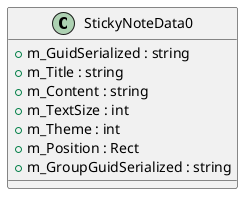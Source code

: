 @startuml
class StickyNoteData0 {
    + m_GuidSerialized : string
    + m_Title : string
    + m_Content : string
    + m_TextSize : int
    + m_Theme : int
    + m_Position : Rect
    + m_GroupGuidSerialized : string
}
@enduml
